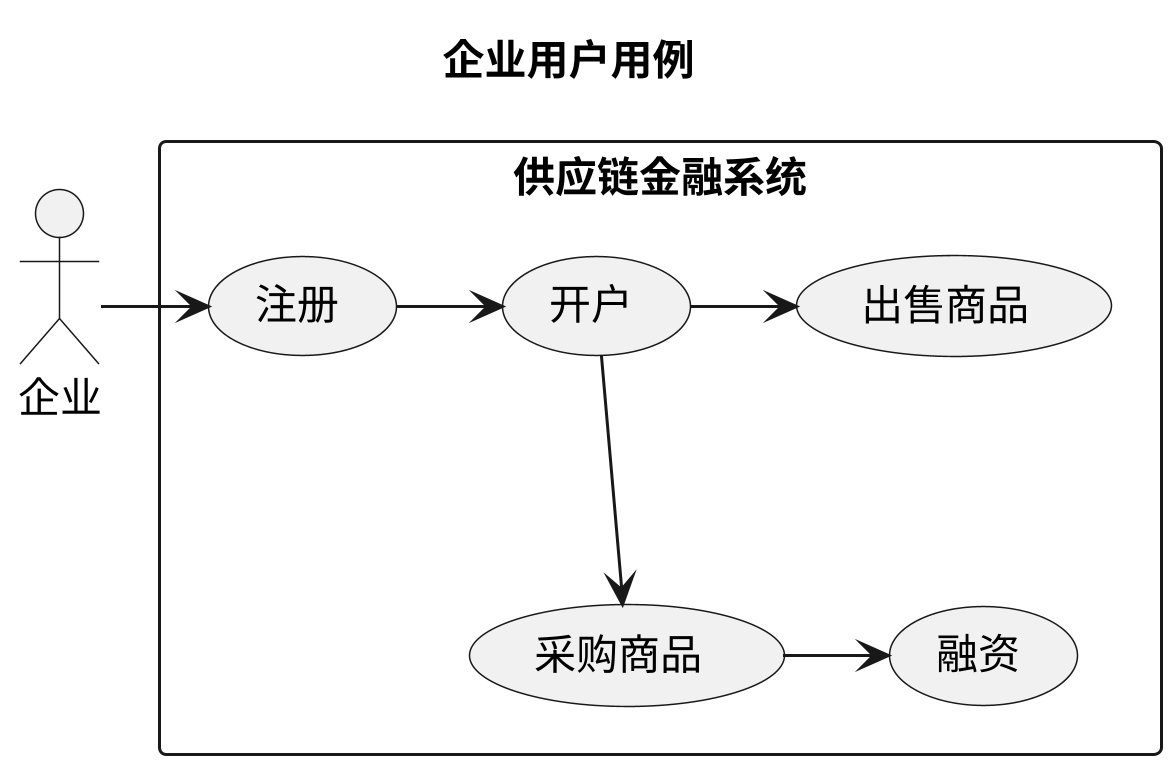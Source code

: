 @startuml
scale 3
title 企业用户用例
:企业: as qy
rectangle 供应链金融系统 {
(注册) as uc1
(开户) as uc2
(出售商品) as uc3
(采购商品) as uc4
(融资) as uc5
}

qy -> uc1
uc1 -> uc2
uc2 -> uc3
uc2 -> uc4
uc4 -> uc5

uc3 -[hidden]-> uc4
@enduml

@startuml
scale 3
title 金融机构用例
:金融机构: as jj
rectangle 供应链金融系统 {
    (注册) as uc1
    (开户) as uc2
    (投资) as uc3
}

jj -> uc1
uc1 -> uc2
uc2 -> uc3
@enduml

@startuml
scale 3
title 企业用户注册
start
:用户输入企业基本信息;
:系统对用户输入基本信息进行校验;
if (校验通过) then (否)
end
else (否)
:创建用户账号;
:创建企业账号;
endif
stop
@enduml

@startuml
scale 3
title 用户开户
start
fork
repeat
:用户提交实名信息;
:审核用户实名信息;
repeat while (审核是否通过) is (否)
:实名信息认证通过;
fork again
:资金验证;
:资金验证通过;
fork again
:银行卡信息认证;
:银行卡信息认证通过;
fork again
:上海银行开户;
end fork
:用户认证通过;
:修改用户状态为已认证;
stop
@enduml

@startuml
scale 3
title 用户出售商品
start
:卖方发布出售信息;
:买方下单;
:卖方修改订单信息;
if (选择支付方式) then (一次性支付)
:买方一次性支付全款;
:卖方发货;
:买方验收;
:订单完成;
stop
else (支付定金)
:买方支付订金;
if (选择支付尾款的方式) then (现金支付)
:买方支付尾款;
:卖方发货;
:买方验收;
:订单完成;
stop
else (融资支付)
if (买方选择融资方式) then (应收账款融资)
:选择存在应收账款的订单;
endif
:向金融机构提交申请;
fork
:向被申请的金融机构推送融资;
fork again
:在融资列表中展示融资申请;
end fork
repeat
:线下约谈;
if (约谈过程中是否放弃融资) then (是)
:停止融资, 返回现金支付尾款流程;
stop
endif
repeat while (约谈是否成功) is (否)
if (是否为应收账款融资) then (是)
:修改应收账款订单的支付路径;
endif
:金融机构放款;
:系统自动完成尾款支付;
:订单完成;
if (借款企业是否按时还本付息) then (是)
if (是否为应收账款融资) then (是)
:还原应收账款订单的支付路径;
endif
stop
else (否)
if (是否为应收账款融资) then (是)
:应收账款先行还款;
if (应收账款是否有剩余) then (有)
:剩余部分还给借款人;
stop
else (无)
if (本息是否还清) then (是)
stop
else (否)
endif
endif
endif
:借款人继续还款直至清偿本息;
stop
@enduml

@startuml
scale 3
title 金融机构角度融资的流程
start
:金融机构配置融资偏好;
:系统根据推送融资信息;
fork
:金融机构从推送信息中选择融资项目;
fork again
:金融机构从融资列表中选择融资项目;
end fork 
:向企业发起给约谈;
if (约谈是否成功) then (否)
stop
else (是)
if (余额是否足够) then (否)
:充值;
endif
:放款;

@enduml

@startuml
title 融资流程
start
:卖方发布出售信息;
:买方下单;
:卖方修改订单信息;
if (是否一次性支付) then (是)

        :买方支付货款;
        if (交易发生纠纷)
            :执行交易纠纷解决流程;
        endif
        :卖方发货;
        if (交易发生纠纷)
            :执行交易纠纷解决流程;
        endif
        :买方验收;
        :解冻货款;
        stop
else (否)
:买方支付定金;
        if (交易发生纠纷)
            :执行交易纠纷解决流程;
        endif
if (是否融资支付) then (融资支付)
    if (选择融资方式) then (信用融资)
        :买方申请融资支付尾款;
        :买方选择申请金融机构;
        fork
            :系统向申请的金融机构推送融资申请;
        fork again 
            :系统将融资申请推入融资列表;
        end fork
        :金融机构选择融资项目;
        :线下约谈;
        while (约谈是否成功) is (否)
            if (是否超过融资期限) then (是)
                if (是否未完成融资) then (是)
                    :转现金支付流程;
                    stop
                endif
            endif
        end while
        -> 是;
        if (截至放款日融资标的是否满标) then (否)
            :执行未满标处理流程;
            stop
        endif
        :金融机构放款;
        :系统自动完成货款支付;
        :卖家发货;
        if (买家是否按时还本付息) then (是)
            :金融机构获得收益;
            stop
        else (否)
            :设置买家逾期;
            :买家继续还本还款, 直至还清欠款;
            stop
       endif 
    else (应收账款融资)
        :买方申请融资支付尾款;
        :买方选择应收账款订单;
        :买方选择申请金融机构;
        fork
            :系统向申请的金融机构推送融资申请;
        fork again 
            :系统将融资申请推入融资列表;
        end fork
        :金融机构选择融资项目;
        :线下约谈;
        while (约谈是否不能功) is (否)
            if (是否放弃融资) then (是)
                if (是否未完成融资) then (是)
                    :转现金支付流程;
                    stop
                endif
            endif
        endwhile
        if (截至放款日融资标的是否满标) then (否)
            :执行未满标处理流程;
            stop
        endif
        :金融机构放款;
        :系统自动完成货款支付;
        :卖家发货;
        if (买家是否按时还本付息) then (是)
            :金融机构收到收益;
            :还原支付路径;            
            stop
        else (否)
            :应收账款优先支付金融机构本息;
            if (是否还清本息) then (是)
                :剩余部分还给买家;
                stop
            else (否)
                :设置买家逾期;
                :买家继续还款, 直到还清欠款;
                stop
            endif
        endif
    endif
else (现金支付)
        :买方支付尾款;
        if (交易发生纠纷)
            :执行交易纠纷解决流程;
        endif
        :卖方发货;
        if (交易发生纠纷)
            :执行交易纠纷解决流程;
        endif
        :买方验收;
        :解冻货款;
        stop
endif
@enduml

@startuml
scale 3
title 交易纠纷解决流程
start
if (交易发生纠纷) then (是)
    :锁定订单;
    :线下处理纠纷;
    if (纠纷处理结果) then (订单继续)
        :解锁订单;
    else (订单结束)
        :关闭订单;
        :线下处理违约部分;
        :已付货款原路返回;
        stop
    endif
endif
:继续中断流程;
stop
@enduml

@startuml
scale 3
title 融资未满标处理流程
start
if (截至放款日融资标的是否满标) then (否)
    :锁定融资贷款订单;
    :提示订单锁定原因;
    :金融机构, 买方, 卖方协商解决机制;
    if (是否继续订单) then (是)
    elseif (是否转现金支付流程) then (是)
        :转现金支付流程;
        :金融机构停止放款;
        stop
    else (否)
        :关闭订单;
        :线下处理违约部分;
        :已付货款原路返回;
        stop
    endif
endif
stop
@enduml

@startuml
scale 3 
title 页面跳转关系

@enduml

@startuml
scale 3 
title 用例图
:企业: -> (登录)
(登录) -> (下单)
(下单) -> (完成订单)
(完成订单) --> (一次性支付)
(完成订单) --> (支付定金)
(支付定金) --> (现金支付尾款)
(支付定金) --> (融资支付尾款)
(融资支付尾款) --> (信用融资)
(融资支付尾款) --> (应收账款融资)
@enduml

@startuml
scale 3
title 当前用户

@enduml